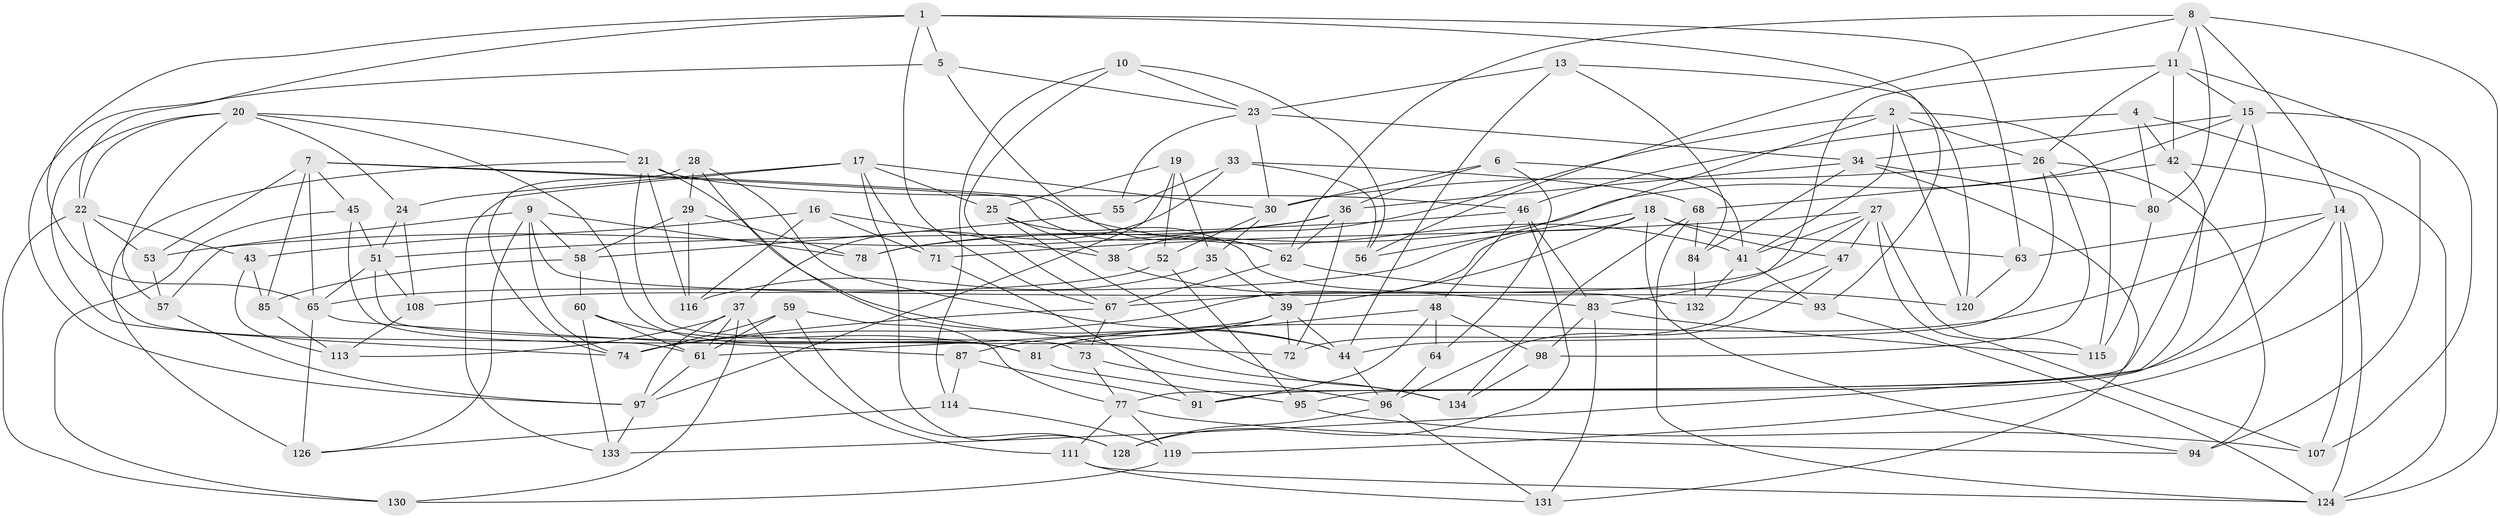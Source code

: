 // Generated by graph-tools (version 1.1) at 2025/52/02/27/25 19:52:29]
// undirected, 95 vertices, 227 edges
graph export_dot {
graph [start="1"]
  node [color=gray90,style=filled];
  1 [super="+3"];
  2 [super="+12"];
  4;
  5;
  6;
  7 [super="+32"];
  8 [super="+70"];
  9 [super="+66"];
  10;
  11 [super="+89"];
  13;
  14 [super="+112"];
  15 [super="+101"];
  16;
  17 [super="+49"];
  18 [super="+99"];
  19;
  20 [super="+102"];
  21 [super="+31"];
  22 [super="+121"];
  23 [super="+40"];
  24;
  25 [super="+69"];
  26 [super="+76"];
  27 [super="+127"];
  28;
  29;
  30 [super="+50"];
  33;
  34 [super="+105"];
  35;
  36 [super="+54"];
  37 [super="+100"];
  38;
  39 [super="+104"];
  41 [super="+106"];
  42 [super="+117"];
  43;
  44 [super="+103"];
  45;
  46 [super="+136"];
  47;
  48 [super="+86"];
  51 [super="+75"];
  52;
  53;
  55;
  56;
  57;
  58 [super="+123"];
  59;
  60;
  61 [super="+79"];
  62 [super="+82"];
  63;
  64;
  65 [super="+110"];
  67 [super="+129"];
  68 [super="+88"];
  71;
  72;
  73;
  74 [super="+90"];
  77 [super="+92"];
  78;
  80;
  81 [super="+118"];
  83 [super="+109"];
  84;
  85;
  87;
  91;
  93;
  94;
  95;
  96 [super="+122"];
  97 [super="+125"];
  98;
  107;
  108;
  111;
  113;
  114;
  115;
  116;
  119;
  120;
  124 [super="+135"];
  126;
  128;
  130;
  131;
  132;
  133;
  134;
  1 -- 22;
  1 -- 93;
  1 -- 63;
  1 -- 65;
  1 -- 67;
  1 -- 5;
  2 -- 120;
  2 -- 65;
  2 -- 26;
  2 -- 38;
  2 -- 115;
  2 -- 41;
  4 -- 80;
  4 -- 124;
  4 -- 46;
  4 -- 42;
  5 -- 97;
  5 -- 23;
  5 -- 62;
  6 -- 30;
  6 -- 36;
  6 -- 64;
  6 -- 41;
  7 -- 65;
  7 -- 41;
  7 -- 85;
  7 -- 53;
  7 -- 45;
  7 -- 62;
  8 -- 124;
  8 -- 80;
  8 -- 14;
  8 -- 56;
  8 -- 62;
  8 -- 11;
  9 -- 93;
  9 -- 57;
  9 -- 78;
  9 -- 58;
  9 -- 74;
  9 -- 126;
  10 -- 56;
  10 -- 114;
  10 -- 67;
  10 -- 23;
  11 -- 42;
  11 -- 26;
  11 -- 15;
  11 -- 83;
  11 -- 94;
  13 -- 84;
  13 -- 120;
  13 -- 44;
  13 -- 23;
  14 -- 91;
  14 -- 124;
  14 -- 107;
  14 -- 63;
  14 -- 81;
  15 -- 107;
  15 -- 77;
  15 -- 78;
  15 -- 34;
  15 -- 95;
  16 -- 38;
  16 -- 71;
  16 -- 43;
  16 -- 116;
  17 -- 24;
  17 -- 128;
  17 -- 25;
  17 -- 133;
  17 -- 30;
  17 -- 71;
  18 -- 56;
  18 -- 94;
  18 -- 63;
  18 -- 47;
  18 -- 39;
  18 -- 74;
  19 -- 25;
  19 -- 52;
  19 -- 35;
  19 -- 97;
  20 -- 22;
  20 -- 21;
  20 -- 24;
  20 -- 57;
  20 -- 74;
  20 -- 81;
  21 -- 116;
  21 -- 126;
  21 -- 73;
  21 -- 44;
  21 -- 46;
  22 -- 53;
  22 -- 43;
  22 -- 130;
  22 -- 61;
  23 -- 34;
  23 -- 30;
  23 -- 55;
  24 -- 108;
  24 -- 51;
  25 -- 38;
  25 -- 132 [weight=2];
  25 -- 134;
  26 -- 98;
  26 -- 94;
  26 -- 44;
  26 -- 30;
  27 -- 47;
  27 -- 107;
  27 -- 71;
  27 -- 115;
  27 -- 41;
  27 -- 67;
  28 -- 29;
  28 -- 134;
  28 -- 44;
  28 -- 74;
  29 -- 116;
  29 -- 78;
  29 -- 58;
  30 -- 35;
  30 -- 52;
  33 -- 56;
  33 -- 37;
  33 -- 68;
  33 -- 55;
  34 -- 36;
  34 -- 80;
  34 -- 131;
  34 -- 84;
  35 -- 116;
  35 -- 39;
  36 -- 53;
  36 -- 72;
  36 -- 62;
  36 -- 78;
  37 -- 113;
  37 -- 130;
  37 -- 61;
  37 -- 111;
  37 -- 97;
  38 -- 83;
  39 -- 87;
  39 -- 61;
  39 -- 72;
  39 -- 44;
  41 -- 93;
  41 -- 132;
  42 -- 133;
  42 -- 68 [weight=2];
  42 -- 119;
  43 -- 113;
  43 -- 85;
  44 -- 96;
  45 -- 51;
  45 -- 81;
  45 -- 130;
  46 -- 128;
  46 -- 48;
  46 -- 51;
  46 -- 83;
  47 -- 96;
  47 -- 72;
  48 -- 81;
  48 -- 64 [weight=2];
  48 -- 91;
  48 -- 98;
  51 -- 72;
  51 -- 108;
  51 -- 65;
  52 -- 108;
  52 -- 95;
  53 -- 57;
  55 -- 58 [weight=2];
  57 -- 97;
  58 -- 60;
  58 -- 85;
  59 -- 74;
  59 -- 77;
  59 -- 128;
  59 -- 61;
  60 -- 61;
  60 -- 133;
  60 -- 81;
  61 -- 97;
  62 -- 120;
  62 -- 67;
  63 -- 120;
  64 -- 96;
  65 -- 126;
  65 -- 87;
  67 -- 74;
  67 -- 73;
  68 -- 134;
  68 -- 124;
  68 -- 84;
  71 -- 91;
  73 -- 77;
  73 -- 96;
  77 -- 119;
  77 -- 94;
  77 -- 111;
  80 -- 115;
  81 -- 95;
  83 -- 131;
  83 -- 115;
  83 -- 98;
  84 -- 132;
  85 -- 113;
  87 -- 114;
  87 -- 91;
  93 -- 124;
  95 -- 107;
  96 -- 131;
  96 -- 128;
  97 -- 133;
  98 -- 134;
  108 -- 113;
  111 -- 131;
  111 -- 124;
  114 -- 119;
  114 -- 126;
  119 -- 130;
}
